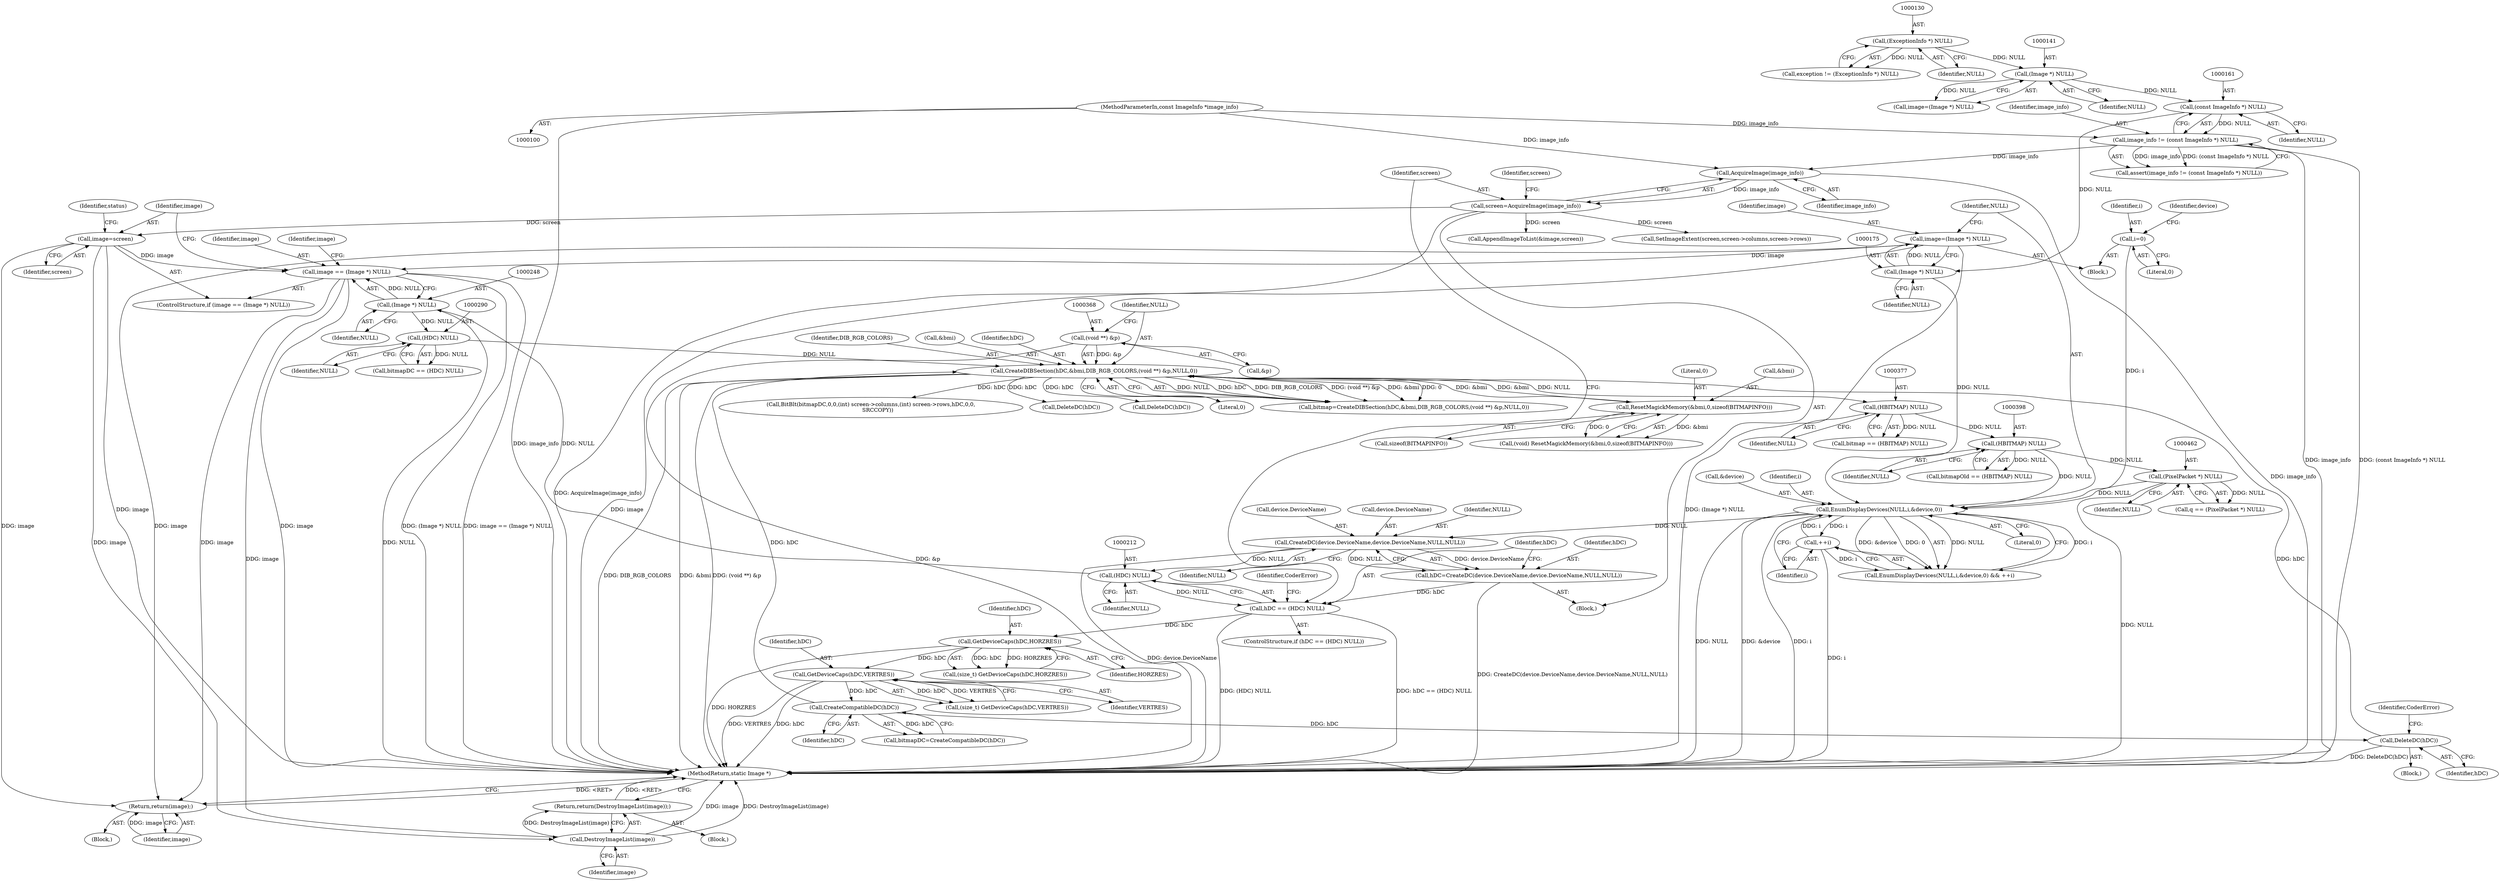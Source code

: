 digraph "0_ImageMagick_8c10b9247509c0484b55330458846115131ec2ae@pointer" {
"1000245" [label="(Call,image == (Image *) NULL)"];
"1000250" [label="(Call,image=screen)"];
"1000217" [label="(Call,screen=AcquireImage(image_info))"];
"1000219" [label="(Call,AcquireImage(image_info))"];
"1000158" [label="(Call,image_info != (const ImageInfo *) NULL)"];
"1000101" [label="(MethodParameterIn,const ImageInfo *image_info)"];
"1000160" [label="(Call,(const ImageInfo *) NULL)"];
"1000140" [label="(Call,(Image *) NULL)"];
"1000129" [label="(Call,(ExceptionInfo *) NULL)"];
"1000172" [label="(Call,image=(Image *) NULL)"];
"1000174" [label="(Call,(Image *) NULL)"];
"1000247" [label="(Call,(Image *) NULL)"];
"1000211" [label="(Call,(HDC) NULL)"];
"1000199" [label="(Call,CreateDC(device.DeviceName,device.DeviceName,NULL,NULL))"];
"1000179" [label="(Call,EnumDisplayDevices(NULL,i,&device,0))"];
"1000461" [label="(Call,(PixelPacket *) NULL)"];
"1000397" [label="(Call,(HBITMAP) NULL)"];
"1000376" [label="(Call,(HBITMAP) NULL)"];
"1000362" [label="(Call,CreateDIBSection(hDC,&bmi,DIB_RGB_COLORS,(void **) &p,NULL,0))"];
"1000284" [label="(Call,CreateCompatibleDC(hDC))"];
"1000236" [label="(Call,GetDeviceCaps(hDC,VERTRES))"];
"1000227" [label="(Call,GetDeviceCaps(hDC,HORZRES))"];
"1000209" [label="(Call,hDC == (HDC) NULL)"];
"1000197" [label="(Call,hDC=CreateDC(device.DeviceName,device.DeviceName,NULL,NULL))"];
"1000293" [label="(Call,DeleteDC(hDC))"];
"1000300" [label="(Call,ResetMagickMemory(&bmi,0,sizeof(BITMAPINFO)))"];
"1000367" [label="(Call,(void **) &p)"];
"1000289" [label="(Call,(HDC) NULL)"];
"1000163" [label="(Call,i=0)"];
"1000185" [label="(Call,++i)"];
"1000280" [label="(Call,DestroyImageList(image))"];
"1000279" [label="(Return,return(DestroyImageList(image));)"];
"1000517" [label="(Return,return(image);)"];
"1000219" [label="(Call,AcquireImage(image_info))"];
"1000249" [label="(Identifier,NULL)"];
"1000461" [label="(Call,(PixelPacket *) NULL)"];
"1000245" [label="(Call,image == (Image *) NULL)"];
"1000163" [label="(Call,i=0)"];
"1000272" [label="(Block,)"];
"1000371" [label="(Identifier,NULL)"];
"1000378" [label="(Identifier,NULL)"];
"1000250" [label="(Call,image=screen)"];
"1000303" [label="(Literal,0)"];
"1000213" [label="(Identifier,NULL)"];
"1000280" [label="(Call,DestroyImageList(image))"];
"1000176" [label="(Identifier,NULL)"];
"1000199" [label="(Call,CreateDC(device.DeviceName,device.DeviceName,NULL,NULL))"];
"1000360" [label="(Call,bitmap=CreateDIBSection(hDC,&bmi,DIB_RGB_COLORS,(void **) &p,NULL,0))"];
"1000179" [label="(Call,EnumDisplayDevices(NULL,i,&device,0))"];
"1000229" [label="(Identifier,HORZRES)"];
"1000291" [label="(Identifier,NULL)"];
"1000165" [label="(Literal,0)"];
"1000292" [label="(Block,)"];
"1000143" [label="(Block,)"];
"1000281" [label="(Identifier,image)"];
"1000254" [label="(Call,AppendImageToList(&image,screen))"];
"1000304" [label="(Call,sizeof(BITMAPINFO))"];
"1000282" [label="(Call,bitmapDC=CreateCompatibleDC(hDC))"];
"1000410" [label="(Call,BitBlt(bitmapDC,0,0,(int) screen->columns,(int) screen->rows,hDC,0,0,\n        SRCCOPY))"];
"1000366" [label="(Identifier,DIB_RGB_COLORS)"];
"1000172" [label="(Call,image=(Image *) NULL)"];
"1000369" [label="(Call,&p)"];
"1000186" [label="(Identifier,i)"];
"1000463" [label="(Identifier,NULL)"];
"1000101" [label="(MethodParameterIn,const ImageInfo *image_info)"];
"1000380" [label="(Call,DeleteDC(hDC))"];
"1000228" [label="(Identifier,hDC)"];
"1000293" [label="(Call,DeleteDC(hDC))"];
"1000185" [label="(Call,++i)"];
"1000300" [label="(Call,ResetMagickMemory(&bmi,0,sizeof(BITMAPINFO)))"];
"1000374" [label="(Call,bitmap == (HBITMAP) NULL)"];
"1000518" [label="(Identifier,image)"];
"1000142" [label="(Identifier,NULL)"];
"1000127" [label="(Call,exception != (ExceptionInfo *) NULL)"];
"1000294" [label="(Identifier,hDC)"];
"1000376" [label="(Call,(HBITMAP) NULL)"];
"1000211" [label="(Call,(HDC) NULL)"];
"1000203" [label="(Call,device.DeviceName)"];
"1000236" [label="(Call,GetDeviceCaps(hDC,VERTRES))"];
"1000140" [label="(Call,(Image *) NULL)"];
"1000367" [label="(Call,(void **) &p)"];
"1000364" [label="(Call,&bmi)"];
"1000131" [label="(Identifier,NULL)"];
"1000174" [label="(Call,(Image *) NULL)"];
"1000363" [label="(Identifier,hDC)"];
"1000260" [label="(Call,SetImageExtent(screen,screen->columns,screen->rows))"];
"1000164" [label="(Identifier,i)"];
"1000184" [label="(Literal,0)"];
"1000182" [label="(Call,&device)"];
"1000399" [label="(Identifier,NULL)"];
"1000284" [label="(Call,CreateCompatibleDC(hDC))"];
"1000287" [label="(Call,bitmapDC == (HDC) NULL)"];
"1000259" [label="(Identifier,status)"];
"1000244" [label="(ControlStructure,if (image == (Image *) NULL))"];
"1000207" [label="(Identifier,NULL)"];
"1000237" [label="(Identifier,hDC)"];
"1000298" [label="(Call,(void) ResetMagickMemory(&bmi,0,sizeof(BITMAPINFO)))"];
"1000251" [label="(Identifier,image)"];
"1000160" [label="(Call,(const ImageInfo *) NULL)"];
"1000217" [label="(Call,screen=AcquireImage(image_info))"];
"1000157" [label="(Call,assert(image_info != (const ImageInfo *) NULL))"];
"1000401" [label="(Call,DeleteDC(hDC))"];
"1000138" [label="(Call,image=(Image *) NULL)"];
"1000129" [label="(Call,(ExceptionInfo *) NULL)"];
"1000103" [label="(Block,)"];
"1000158" [label="(Call,image_info != (const ImageInfo *) NULL)"];
"1000225" [label="(Call,(size_t) GetDeviceCaps(hDC,HORZRES))"];
"1000187" [label="(Block,)"];
"1000215" [label="(Identifier,CoderError)"];
"1000279" [label="(Return,return(DestroyImageList(image));)"];
"1000395" [label="(Call,bitmapOld == (HBITMAP) NULL)"];
"1000247" [label="(Call,(Image *) NULL)"];
"1000256" [label="(Identifier,image)"];
"1000209" [label="(Call,hDC == (HDC) NULL)"];
"1000296" [label="(Identifier,CoderError)"];
"1000168" [label="(Identifier,device)"];
"1000200" [label="(Call,device.DeviceName)"];
"1000181" [label="(Identifier,i)"];
"1000159" [label="(Identifier,image_info)"];
"1000206" [label="(Identifier,NULL)"];
"1000519" [label="(MethodReturn,static Image *)"];
"1000220" [label="(Identifier,image_info)"];
"1000218" [label="(Identifier,screen)"];
"1000180" [label="(Identifier,NULL)"];
"1000223" [label="(Identifier,screen)"];
"1000234" [label="(Call,(size_t) GetDeviceCaps(hDC,VERTRES))"];
"1000246" [label="(Identifier,image)"];
"1000198" [label="(Identifier,hDC)"];
"1000459" [label="(Call,q == (PixelPacket *) NULL)"];
"1000197" [label="(Call,hDC=CreateDC(device.DeviceName,device.DeviceName,NULL,NULL))"];
"1000397" [label="(Call,(HBITMAP) NULL)"];
"1000162" [label="(Identifier,NULL)"];
"1000517" [label="(Return,return(image);)"];
"1000210" [label="(Identifier,hDC)"];
"1000289" [label="(Call,(HDC) NULL)"];
"1000372" [label="(Literal,0)"];
"1000178" [label="(Call,EnumDisplayDevices(NULL,i,&device,0) && ++i)"];
"1000173" [label="(Identifier,image)"];
"1000301" [label="(Call,&bmi)"];
"1000208" [label="(ControlStructure,if (hDC == (HDC) NULL))"];
"1000238" [label="(Identifier,VERTRES)"];
"1000227" [label="(Call,GetDeviceCaps(hDC,HORZRES))"];
"1000285" [label="(Identifier,hDC)"];
"1000252" [label="(Identifier,screen)"];
"1000362" [label="(Call,CreateDIBSection(hDC,&bmi,DIB_RGB_COLORS,(void **) &p,NULL,0))"];
"1000245" -> "1000244"  [label="AST: "];
"1000245" -> "1000247"  [label="CFG: "];
"1000246" -> "1000245"  [label="AST: "];
"1000247" -> "1000245"  [label="AST: "];
"1000251" -> "1000245"  [label="CFG: "];
"1000256" -> "1000245"  [label="CFG: "];
"1000245" -> "1000519"  [label="DDG: image == (Image *) NULL"];
"1000245" -> "1000519"  [label="DDG: image"];
"1000245" -> "1000519"  [label="DDG: (Image *) NULL"];
"1000250" -> "1000245"  [label="DDG: image"];
"1000172" -> "1000245"  [label="DDG: image"];
"1000247" -> "1000245"  [label="DDG: NULL"];
"1000245" -> "1000280"  [label="DDG: image"];
"1000245" -> "1000517"  [label="DDG: image"];
"1000250" -> "1000244"  [label="AST: "];
"1000250" -> "1000252"  [label="CFG: "];
"1000251" -> "1000250"  [label="AST: "];
"1000252" -> "1000250"  [label="AST: "];
"1000259" -> "1000250"  [label="CFG: "];
"1000250" -> "1000519"  [label="DDG: image"];
"1000217" -> "1000250"  [label="DDG: screen"];
"1000250" -> "1000280"  [label="DDG: image"];
"1000250" -> "1000517"  [label="DDG: image"];
"1000217" -> "1000187"  [label="AST: "];
"1000217" -> "1000219"  [label="CFG: "];
"1000218" -> "1000217"  [label="AST: "];
"1000219" -> "1000217"  [label="AST: "];
"1000223" -> "1000217"  [label="CFG: "];
"1000217" -> "1000519"  [label="DDG: AcquireImage(image_info)"];
"1000219" -> "1000217"  [label="DDG: image_info"];
"1000217" -> "1000254"  [label="DDG: screen"];
"1000217" -> "1000260"  [label="DDG: screen"];
"1000219" -> "1000220"  [label="CFG: "];
"1000220" -> "1000219"  [label="AST: "];
"1000219" -> "1000519"  [label="DDG: image_info"];
"1000158" -> "1000219"  [label="DDG: image_info"];
"1000101" -> "1000219"  [label="DDG: image_info"];
"1000158" -> "1000157"  [label="AST: "];
"1000158" -> "1000160"  [label="CFG: "];
"1000159" -> "1000158"  [label="AST: "];
"1000160" -> "1000158"  [label="AST: "];
"1000157" -> "1000158"  [label="CFG: "];
"1000158" -> "1000519"  [label="DDG: image_info"];
"1000158" -> "1000519"  [label="DDG: (const ImageInfo *) NULL"];
"1000158" -> "1000157"  [label="DDG: image_info"];
"1000158" -> "1000157"  [label="DDG: (const ImageInfo *) NULL"];
"1000101" -> "1000158"  [label="DDG: image_info"];
"1000160" -> "1000158"  [label="DDG: NULL"];
"1000101" -> "1000100"  [label="AST: "];
"1000101" -> "1000519"  [label="DDG: image_info"];
"1000160" -> "1000162"  [label="CFG: "];
"1000161" -> "1000160"  [label="AST: "];
"1000162" -> "1000160"  [label="AST: "];
"1000140" -> "1000160"  [label="DDG: NULL"];
"1000160" -> "1000174"  [label="DDG: NULL"];
"1000140" -> "1000138"  [label="AST: "];
"1000140" -> "1000142"  [label="CFG: "];
"1000141" -> "1000140"  [label="AST: "];
"1000142" -> "1000140"  [label="AST: "];
"1000138" -> "1000140"  [label="CFG: "];
"1000140" -> "1000138"  [label="DDG: NULL"];
"1000129" -> "1000140"  [label="DDG: NULL"];
"1000129" -> "1000127"  [label="AST: "];
"1000129" -> "1000131"  [label="CFG: "];
"1000130" -> "1000129"  [label="AST: "];
"1000131" -> "1000129"  [label="AST: "];
"1000127" -> "1000129"  [label="CFG: "];
"1000129" -> "1000127"  [label="DDG: NULL"];
"1000172" -> "1000143"  [label="AST: "];
"1000172" -> "1000174"  [label="CFG: "];
"1000173" -> "1000172"  [label="AST: "];
"1000174" -> "1000172"  [label="AST: "];
"1000180" -> "1000172"  [label="CFG: "];
"1000172" -> "1000519"  [label="DDG: image"];
"1000172" -> "1000519"  [label="DDG: (Image *) NULL"];
"1000174" -> "1000172"  [label="DDG: NULL"];
"1000172" -> "1000517"  [label="DDG: image"];
"1000174" -> "1000176"  [label="CFG: "];
"1000175" -> "1000174"  [label="AST: "];
"1000176" -> "1000174"  [label="AST: "];
"1000174" -> "1000179"  [label="DDG: NULL"];
"1000247" -> "1000249"  [label="CFG: "];
"1000248" -> "1000247"  [label="AST: "];
"1000249" -> "1000247"  [label="AST: "];
"1000247" -> "1000519"  [label="DDG: NULL"];
"1000211" -> "1000247"  [label="DDG: NULL"];
"1000247" -> "1000289"  [label="DDG: NULL"];
"1000211" -> "1000209"  [label="AST: "];
"1000211" -> "1000213"  [label="CFG: "];
"1000212" -> "1000211"  [label="AST: "];
"1000213" -> "1000211"  [label="AST: "];
"1000209" -> "1000211"  [label="CFG: "];
"1000211" -> "1000209"  [label="DDG: NULL"];
"1000199" -> "1000211"  [label="DDG: NULL"];
"1000199" -> "1000197"  [label="AST: "];
"1000199" -> "1000207"  [label="CFG: "];
"1000200" -> "1000199"  [label="AST: "];
"1000203" -> "1000199"  [label="AST: "];
"1000206" -> "1000199"  [label="AST: "];
"1000207" -> "1000199"  [label="AST: "];
"1000197" -> "1000199"  [label="CFG: "];
"1000199" -> "1000519"  [label="DDG: device.DeviceName"];
"1000199" -> "1000197"  [label="DDG: device.DeviceName"];
"1000199" -> "1000197"  [label="DDG: NULL"];
"1000179" -> "1000199"  [label="DDG: NULL"];
"1000179" -> "1000178"  [label="AST: "];
"1000179" -> "1000184"  [label="CFG: "];
"1000180" -> "1000179"  [label="AST: "];
"1000181" -> "1000179"  [label="AST: "];
"1000182" -> "1000179"  [label="AST: "];
"1000184" -> "1000179"  [label="AST: "];
"1000186" -> "1000179"  [label="CFG: "];
"1000178" -> "1000179"  [label="CFG: "];
"1000179" -> "1000519"  [label="DDG: &device"];
"1000179" -> "1000519"  [label="DDG: i"];
"1000179" -> "1000519"  [label="DDG: NULL"];
"1000179" -> "1000178"  [label="DDG: NULL"];
"1000179" -> "1000178"  [label="DDG: i"];
"1000179" -> "1000178"  [label="DDG: &device"];
"1000179" -> "1000178"  [label="DDG: 0"];
"1000461" -> "1000179"  [label="DDG: NULL"];
"1000397" -> "1000179"  [label="DDG: NULL"];
"1000163" -> "1000179"  [label="DDG: i"];
"1000185" -> "1000179"  [label="DDG: i"];
"1000179" -> "1000185"  [label="DDG: i"];
"1000461" -> "1000459"  [label="AST: "];
"1000461" -> "1000463"  [label="CFG: "];
"1000462" -> "1000461"  [label="AST: "];
"1000463" -> "1000461"  [label="AST: "];
"1000459" -> "1000461"  [label="CFG: "];
"1000461" -> "1000519"  [label="DDG: NULL"];
"1000461" -> "1000459"  [label="DDG: NULL"];
"1000397" -> "1000461"  [label="DDG: NULL"];
"1000397" -> "1000395"  [label="AST: "];
"1000397" -> "1000399"  [label="CFG: "];
"1000398" -> "1000397"  [label="AST: "];
"1000399" -> "1000397"  [label="AST: "];
"1000395" -> "1000397"  [label="CFG: "];
"1000397" -> "1000395"  [label="DDG: NULL"];
"1000376" -> "1000397"  [label="DDG: NULL"];
"1000376" -> "1000374"  [label="AST: "];
"1000376" -> "1000378"  [label="CFG: "];
"1000377" -> "1000376"  [label="AST: "];
"1000378" -> "1000376"  [label="AST: "];
"1000374" -> "1000376"  [label="CFG: "];
"1000376" -> "1000374"  [label="DDG: NULL"];
"1000362" -> "1000376"  [label="DDG: NULL"];
"1000362" -> "1000360"  [label="AST: "];
"1000362" -> "1000372"  [label="CFG: "];
"1000363" -> "1000362"  [label="AST: "];
"1000364" -> "1000362"  [label="AST: "];
"1000366" -> "1000362"  [label="AST: "];
"1000367" -> "1000362"  [label="AST: "];
"1000371" -> "1000362"  [label="AST: "];
"1000372" -> "1000362"  [label="AST: "];
"1000360" -> "1000362"  [label="CFG: "];
"1000362" -> "1000519"  [label="DDG: &bmi"];
"1000362" -> "1000519"  [label="DDG: (void **) &p"];
"1000362" -> "1000519"  [label="DDG: DIB_RGB_COLORS"];
"1000362" -> "1000300"  [label="DDG: &bmi"];
"1000362" -> "1000360"  [label="DDG: NULL"];
"1000362" -> "1000360"  [label="DDG: hDC"];
"1000362" -> "1000360"  [label="DDG: DIB_RGB_COLORS"];
"1000362" -> "1000360"  [label="DDG: (void **) &p"];
"1000362" -> "1000360"  [label="DDG: &bmi"];
"1000362" -> "1000360"  [label="DDG: 0"];
"1000284" -> "1000362"  [label="DDG: hDC"];
"1000293" -> "1000362"  [label="DDG: hDC"];
"1000300" -> "1000362"  [label="DDG: &bmi"];
"1000367" -> "1000362"  [label="DDG: &p"];
"1000289" -> "1000362"  [label="DDG: NULL"];
"1000362" -> "1000380"  [label="DDG: hDC"];
"1000362" -> "1000401"  [label="DDG: hDC"];
"1000362" -> "1000410"  [label="DDG: hDC"];
"1000284" -> "1000282"  [label="AST: "];
"1000284" -> "1000285"  [label="CFG: "];
"1000285" -> "1000284"  [label="AST: "];
"1000282" -> "1000284"  [label="CFG: "];
"1000284" -> "1000282"  [label="DDG: hDC"];
"1000236" -> "1000284"  [label="DDG: hDC"];
"1000284" -> "1000293"  [label="DDG: hDC"];
"1000236" -> "1000234"  [label="AST: "];
"1000236" -> "1000238"  [label="CFG: "];
"1000237" -> "1000236"  [label="AST: "];
"1000238" -> "1000236"  [label="AST: "];
"1000234" -> "1000236"  [label="CFG: "];
"1000236" -> "1000519"  [label="DDG: hDC"];
"1000236" -> "1000519"  [label="DDG: VERTRES"];
"1000236" -> "1000234"  [label="DDG: hDC"];
"1000236" -> "1000234"  [label="DDG: VERTRES"];
"1000227" -> "1000236"  [label="DDG: hDC"];
"1000227" -> "1000225"  [label="AST: "];
"1000227" -> "1000229"  [label="CFG: "];
"1000228" -> "1000227"  [label="AST: "];
"1000229" -> "1000227"  [label="AST: "];
"1000225" -> "1000227"  [label="CFG: "];
"1000227" -> "1000519"  [label="DDG: HORZRES"];
"1000227" -> "1000225"  [label="DDG: hDC"];
"1000227" -> "1000225"  [label="DDG: HORZRES"];
"1000209" -> "1000227"  [label="DDG: hDC"];
"1000209" -> "1000208"  [label="AST: "];
"1000210" -> "1000209"  [label="AST: "];
"1000215" -> "1000209"  [label="CFG: "];
"1000218" -> "1000209"  [label="CFG: "];
"1000209" -> "1000519"  [label="DDG: hDC == (HDC) NULL"];
"1000209" -> "1000519"  [label="DDG: (HDC) NULL"];
"1000197" -> "1000209"  [label="DDG: hDC"];
"1000197" -> "1000187"  [label="AST: "];
"1000198" -> "1000197"  [label="AST: "];
"1000210" -> "1000197"  [label="CFG: "];
"1000197" -> "1000519"  [label="DDG: CreateDC(device.DeviceName,device.DeviceName,NULL,NULL)"];
"1000293" -> "1000292"  [label="AST: "];
"1000293" -> "1000294"  [label="CFG: "];
"1000294" -> "1000293"  [label="AST: "];
"1000296" -> "1000293"  [label="CFG: "];
"1000293" -> "1000519"  [label="DDG: DeleteDC(hDC)"];
"1000300" -> "1000298"  [label="AST: "];
"1000300" -> "1000304"  [label="CFG: "];
"1000301" -> "1000300"  [label="AST: "];
"1000303" -> "1000300"  [label="AST: "];
"1000304" -> "1000300"  [label="AST: "];
"1000298" -> "1000300"  [label="CFG: "];
"1000300" -> "1000298"  [label="DDG: &bmi"];
"1000300" -> "1000298"  [label="DDG: 0"];
"1000367" -> "1000369"  [label="CFG: "];
"1000368" -> "1000367"  [label="AST: "];
"1000369" -> "1000367"  [label="AST: "];
"1000371" -> "1000367"  [label="CFG: "];
"1000367" -> "1000519"  [label="DDG: &p"];
"1000289" -> "1000287"  [label="AST: "];
"1000289" -> "1000291"  [label="CFG: "];
"1000290" -> "1000289"  [label="AST: "];
"1000291" -> "1000289"  [label="AST: "];
"1000287" -> "1000289"  [label="CFG: "];
"1000289" -> "1000287"  [label="DDG: NULL"];
"1000163" -> "1000143"  [label="AST: "];
"1000163" -> "1000165"  [label="CFG: "];
"1000164" -> "1000163"  [label="AST: "];
"1000165" -> "1000163"  [label="AST: "];
"1000168" -> "1000163"  [label="CFG: "];
"1000185" -> "1000178"  [label="AST: "];
"1000185" -> "1000186"  [label="CFG: "];
"1000186" -> "1000185"  [label="AST: "];
"1000178" -> "1000185"  [label="CFG: "];
"1000185" -> "1000519"  [label="DDG: i"];
"1000185" -> "1000178"  [label="DDG: i"];
"1000280" -> "1000279"  [label="AST: "];
"1000280" -> "1000281"  [label="CFG: "];
"1000281" -> "1000280"  [label="AST: "];
"1000279" -> "1000280"  [label="CFG: "];
"1000280" -> "1000519"  [label="DDG: DestroyImageList(image)"];
"1000280" -> "1000519"  [label="DDG: image"];
"1000280" -> "1000279"  [label="DDG: DestroyImageList(image)"];
"1000279" -> "1000272"  [label="AST: "];
"1000519" -> "1000279"  [label="CFG: "];
"1000279" -> "1000519"  [label="DDG: <RET>"];
"1000517" -> "1000103"  [label="AST: "];
"1000517" -> "1000518"  [label="CFG: "];
"1000518" -> "1000517"  [label="AST: "];
"1000519" -> "1000517"  [label="CFG: "];
"1000517" -> "1000519"  [label="DDG: <RET>"];
"1000518" -> "1000517"  [label="DDG: image"];
}

